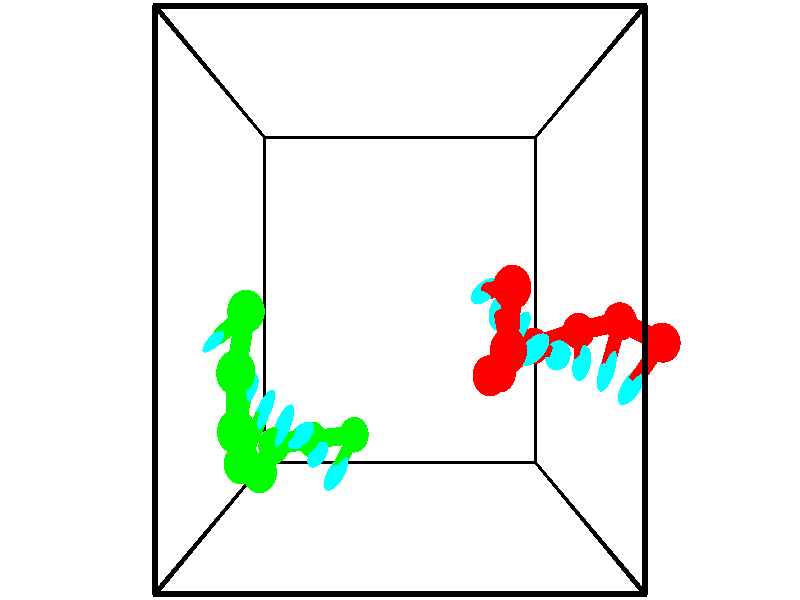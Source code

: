 // switches for output
#declare DRAW_BASES = 1; // possible values are 0, 1; only relevant for DNA ribbons
#declare DRAW_BASES_TYPE = 3; // possible values are 1, 2, 3; only relevant for DNA ribbons
#declare DRAW_FOG = 0; // set to 1 to enable fog

#include "colors.inc"

#include "transforms.inc"
background { rgb <1, 1, 1>}

#default {
   normal{
       ripples 0.25
       frequency 0.20
       turbulence 0.2
       lambda 5
   }
	finish {
		phong 0.1
		phong_size 40.
	}
}

// original window dimensions: 1024x640


// camera settings

camera {
	sky <-0, 1, 0>
	up <-0, 1, 0>
	right 1.6 * <1, 0, 0>
	location <2.5, 2.5, 11.1562>
	look_at <2.5, 2.5, 2.5>
	direction <0, 0, -8.6562>
	angle 67.0682
}


# declare cpy_camera_pos = <2.5, 2.5, 11.1562>;
# if (DRAW_FOG = 1)
fog {
	fog_type 2
	up vnormalize(cpy_camera_pos)
	color rgbt<1,1,1,0.3>
	distance 1e-5
	fog_alt 3e-3
	fog_offset 4
}
# end


// LIGHTS

# declare lum = 6;
global_settings {
	ambient_light rgb lum * <0.05, 0.05, 0.05>
	max_trace_level 15
}# declare cpy_direct_light_amount = 0.25;
light_source
{	1000 * <-1, -1, 1>,
	rgb lum * cpy_direct_light_amount
	parallel
}

light_source
{	1000 * <1, 1, -1>,
	rgb lum * cpy_direct_light_amount
	parallel
}

// strand 0

// nucleotide -1

// particle -1
sphere {
	<3.989955, 2.639853, 3.136095> 0.250000
	pigment { color rgbt <1,0,0,0> }
	no_shadow
}
cylinder {
	<3.833229, 2.620930, 2.768564>,  <3.739194, 2.609576, 2.548045>, 0.100000
	pigment { color rgbt <1,0,0,0> }
	no_shadow
}
cylinder {
	<3.833229, 2.620930, 2.768564>,  <3.989955, 2.639853, 3.136095>, 0.100000
	pigment { color rgbt <1,0,0,0> }
	no_shadow
}

// particle -1
sphere {
	<3.833229, 2.620930, 2.768564> 0.100000
	pigment { color rgbt <1,0,0,0> }
	no_shadow
}
sphere {
	0, 1
	scale<0.080000,0.200000,0.300000>
	matrix <0.687782, -0.678384, -0.258361,
		-0.611095, -0.733183, 0.298338,
		-0.391814, -0.047308, -0.918827,
		3.715685, 2.606737, 2.492915>
	pigment { color rgbt <0,1,1,0> }
	no_shadow
}
cylinder {
	<3.981869, 1.929894, 2.910791>,  <3.989955, 2.639853, 3.136095>, 0.130000
	pigment { color rgbt <1,0,0,0> }
	no_shadow
}

// nucleotide -1

// particle -1
sphere {
	<3.981869, 1.929894, 2.910791> 0.250000
	pigment { color rgbt <1,0,0,0> }
	no_shadow
}
cylinder {
	<3.971157, 2.167437, 2.589140>,  <3.964730, 2.309962, 2.396150>, 0.100000
	pigment { color rgbt <1,0,0,0> }
	no_shadow
}
cylinder {
	<3.971157, 2.167437, 2.589140>,  <3.981869, 1.929894, 2.910791>, 0.100000
	pigment { color rgbt <1,0,0,0> }
	no_shadow
}

// particle -1
sphere {
	<3.971157, 2.167437, 2.589140> 0.100000
	pigment { color rgbt <1,0,0,0> }
	no_shadow
}
sphere {
	0, 1
	scale<0.080000,0.200000,0.300000>
	matrix <0.679338, -0.579307, -0.450448,
		-0.733337, -0.558336, -0.387915,
		-0.026779, 0.593856, -0.804126,
		3.963123, 2.345593, 2.347903>
	pigment { color rgbt <0,1,1,0> }
	no_shadow
}
cylinder {
	<3.817625, 1.572474, 2.299289>,  <3.981869, 1.929894, 2.910791>, 0.130000
	pigment { color rgbt <1,0,0,0> }
	no_shadow
}

// nucleotide -1

// particle -1
sphere {
	<3.817625, 1.572474, 2.299289> 0.250000
	pigment { color rgbt <1,0,0,0> }
	no_shadow
}
cylinder {
	<4.057907, 1.882349, 2.220281>,  <4.202076, 2.068274, 2.172876>, 0.100000
	pigment { color rgbt <1,0,0,0> }
	no_shadow
}
cylinder {
	<4.057907, 1.882349, 2.220281>,  <3.817625, 1.572474, 2.299289>, 0.100000
	pigment { color rgbt <1,0,0,0> }
	no_shadow
}

// particle -1
sphere {
	<4.057907, 1.882349, 2.220281> 0.100000
	pigment { color rgbt <1,0,0,0> }
	no_shadow
}
sphere {
	0, 1
	scale<0.080000,0.200000,0.300000>
	matrix <0.709961, -0.630503, -0.313720,
		-0.367572, 0.048222, -0.928744,
		0.600704, 0.774687, -0.197520,
		4.238119, 2.114755, 2.161025>
	pigment { color rgbt <0,1,1,0> }
	no_shadow
}
cylinder {
	<4.073568, 1.535583, 1.620632>,  <3.817625, 1.572474, 2.299289>, 0.130000
	pigment { color rgbt <1,0,0,0> }
	no_shadow
}

// nucleotide -1

// particle -1
sphere {
	<4.073568, 1.535583, 1.620632> 0.250000
	pigment { color rgbt <1,0,0,0> }
	no_shadow
}
cylinder {
	<4.326202, 1.728607, 1.863362>,  <4.477783, 1.844422, 2.008999>, 0.100000
	pigment { color rgbt <1,0,0,0> }
	no_shadow
}
cylinder {
	<4.326202, 1.728607, 1.863362>,  <4.073568, 1.535583, 1.620632>, 0.100000
	pigment { color rgbt <1,0,0,0> }
	no_shadow
}

// particle -1
sphere {
	<4.326202, 1.728607, 1.863362> 0.100000
	pigment { color rgbt <1,0,0,0> }
	no_shadow
}
sphere {
	0, 1
	scale<0.080000,0.200000,0.300000>
	matrix <0.766399, -0.506889, -0.394583,
		0.117182, 0.714282, -0.689978,
		0.631586, 0.482560, 0.606823,
		4.515678, 1.873375, 2.045408>
	pigment { color rgbt <0,1,1,0> }
	no_shadow
}
cylinder {
	<4.695613, 1.871063, 1.231094>,  <4.073568, 1.535583, 1.620632>, 0.130000
	pigment { color rgbt <1,0,0,0> }
	no_shadow
}

// nucleotide -1

// particle -1
sphere {
	<4.695613, 1.871063, 1.231094> 0.250000
	pigment { color rgbt <1,0,0,0> }
	no_shadow
}
cylinder {
	<4.822723, 1.826366, 1.607718>,  <4.898990, 1.799548, 1.833692>, 0.100000
	pigment { color rgbt <1,0,0,0> }
	no_shadow
}
cylinder {
	<4.822723, 1.826366, 1.607718>,  <4.695613, 1.871063, 1.231094>, 0.100000
	pigment { color rgbt <1,0,0,0> }
	no_shadow
}

// particle -1
sphere {
	<4.822723, 1.826366, 1.607718> 0.100000
	pigment { color rgbt <1,0,0,0> }
	no_shadow
}
sphere {
	0, 1
	scale<0.080000,0.200000,0.300000>
	matrix <0.853996, -0.397720, -0.335424,
		0.411958, 0.910677, -0.030958,
		0.317775, -0.111742, 0.941558,
		4.918056, 1.792844, 1.890185>
	pigment { color rgbt <0,1,1,0> }
	no_shadow
}
cylinder {
	<5.425589, 2.074825, 1.255301>,  <4.695613, 1.871063, 1.231094>, 0.130000
	pigment { color rgbt <1,0,0,0> }
	no_shadow
}

// nucleotide -1

// particle -1
sphere {
	<5.425589, 2.074825, 1.255301> 0.250000
	pigment { color rgbt <1,0,0,0> }
	no_shadow
}
cylinder {
	<5.357544, 1.855307, 1.582688>,  <5.316717, 1.723596, 1.779119>, 0.100000
	pigment { color rgbt <1,0,0,0> }
	no_shadow
}
cylinder {
	<5.357544, 1.855307, 1.582688>,  <5.425589, 2.074825, 1.255301>, 0.100000
	pigment { color rgbt <1,0,0,0> }
	no_shadow
}

// particle -1
sphere {
	<5.357544, 1.855307, 1.582688> 0.100000
	pigment { color rgbt <1,0,0,0> }
	no_shadow
}
sphere {
	0, 1
	scale<0.080000,0.200000,0.300000>
	matrix <0.864933, -0.481132, -0.142838,
		0.472179, 0.683619, 0.556517,
		-0.170111, -0.548796, 0.818465,
		5.306510, 1.690668, 1.828227>
	pigment { color rgbt <0,1,1,0> }
	no_shadow
}
cylinder {
	<5.953249, 2.220297, 1.676385>,  <5.425589, 2.074825, 1.255301>, 0.130000
	pigment { color rgbt <1,0,0,0> }
	no_shadow
}

// nucleotide -1

// particle -1
sphere {
	<5.953249, 2.220297, 1.676385> 0.250000
	pigment { color rgbt <1,0,0,0> }
	no_shadow
}
cylinder {
	<5.799175, 1.866556, 1.781878>,  <5.706731, 1.654312, 1.845174>, 0.100000
	pigment { color rgbt <1,0,0,0> }
	no_shadow
}
cylinder {
	<5.799175, 1.866556, 1.781878>,  <5.953249, 2.220297, 1.676385>, 0.100000
	pigment { color rgbt <1,0,0,0> }
	no_shadow
}

// particle -1
sphere {
	<5.799175, 1.866556, 1.781878> 0.100000
	pigment { color rgbt <1,0,0,0> }
	no_shadow
}
sphere {
	0, 1
	scale<0.080000,0.200000,0.300000>
	matrix <0.903882, -0.419166, -0.085429,
		0.186097, 0.205478, 0.960805,
		-0.385183, -0.884353, 0.263733,
		5.683620, 1.601250, 1.860998>
	pigment { color rgbt <0,1,1,0> }
	no_shadow
}
cylinder {
	<6.436992, 1.966888, 2.094971>,  <5.953249, 2.220297, 1.676385>, 0.130000
	pigment { color rgbt <1,0,0,0> }
	no_shadow
}

// nucleotide -1

// particle -1
sphere {
	<6.436992, 1.966888, 2.094971> 0.250000
	pigment { color rgbt <1,0,0,0> }
	no_shadow
}
cylinder {
	<6.212002, 1.648914, 2.004018>,  <6.077008, 1.458130, 1.949446>, 0.100000
	pigment { color rgbt <1,0,0,0> }
	no_shadow
}
cylinder {
	<6.212002, 1.648914, 2.004018>,  <6.436992, 1.966888, 2.094971>, 0.100000
	pigment { color rgbt <1,0,0,0> }
	no_shadow
}

// particle -1
sphere {
	<6.212002, 1.648914, 2.004018> 0.100000
	pigment { color rgbt <1,0,0,0> }
	no_shadow
}
sphere {
	0, 1
	scale<0.080000,0.200000,0.300000>
	matrix <0.826146, -0.529290, -0.193225,
		0.033250, -0.296535, 0.954443,
		-0.562475, -0.794933, -0.227382,
		6.043259, 1.410434, 1.935803>
	pigment { color rgbt <0,1,1,0> }
	no_shadow
}
// strand 1

// nucleotide -1

// particle -1
sphere {
	<1.711637, 0.575782, 0.807259> 0.250000
	pigment { color rgbt <0,1,0,0> }
	no_shadow
}
cylinder {
	<1.566170, 0.331499, 1.088622>,  <1.478889, 0.184930, 1.257440>, 0.100000
	pigment { color rgbt <0,1,0,0> }
	no_shadow
}
cylinder {
	<1.566170, 0.331499, 1.088622>,  <1.711637, 0.575782, 0.807259>, 0.100000
	pigment { color rgbt <0,1,0,0> }
	no_shadow
}

// particle -1
sphere {
	<1.566170, 0.331499, 1.088622> 0.100000
	pigment { color rgbt <0,1,0,0> }
	no_shadow
}
sphere {
	0, 1
	scale<0.080000,0.200000,0.300000>
	matrix <-0.511239, 0.762079, 0.397330,
		-0.778704, -0.215113, -0.589361,
		-0.363668, -0.610706, 0.703408,
		1.457069, 0.148287, 1.299645>
	pigment { color rgbt <0,1,1,0> }
	no_shadow
}
cylinder {
	<0.990729, 0.504321, 0.789622>,  <1.711637, 0.575782, 0.807259>, 0.130000
	pigment { color rgbt <0,1,0,0> }
	no_shadow
}

// nucleotide -1

// particle -1
sphere {
	<0.990729, 0.504321, 0.789622> 0.250000
	pigment { color rgbt <0,1,0,0> }
	no_shadow
}
cylinder {
	<1.097672, 0.463493, 1.172893>,  <1.161837, 0.438996, 1.402855>, 0.100000
	pigment { color rgbt <0,1,0,0> }
	no_shadow
}
cylinder {
	<1.097672, 0.463493, 1.172893>,  <0.990729, 0.504321, 0.789622>, 0.100000
	pigment { color rgbt <0,1,0,0> }
	no_shadow
}

// particle -1
sphere {
	<1.097672, 0.463493, 1.172893> 0.100000
	pigment { color rgbt <0,1,0,0> }
	no_shadow
}
sphere {
	0, 1
	scale<0.080000,0.200000,0.300000>
	matrix <-0.606152, 0.755176, 0.249578,
		-0.749066, -0.647527, 0.140031,
		0.267357, -0.102070, 0.958177,
		1.177879, 0.432872, 1.460346>
	pigment { color rgbt <0,1,1,0> }
	no_shadow
}
cylinder {
	<0.417549, 0.495908, 1.190225>,  <0.990729, 0.504321, 0.789622>, 0.130000
	pigment { color rgbt <0,1,0,0> }
	no_shadow
}

// nucleotide -1

// particle -1
sphere {
	<0.417549, 0.495908, 1.190225> 0.250000
	pigment { color rgbt <0,1,0,0> }
	no_shadow
}
cylinder {
	<0.709938, 0.621191, 1.432738>,  <0.885372, 0.696361, 1.578246>, 0.100000
	pigment { color rgbt <0,1,0,0> }
	no_shadow
}
cylinder {
	<0.709938, 0.621191, 1.432738>,  <0.417549, 0.495908, 1.190225>, 0.100000
	pigment { color rgbt <0,1,0,0> }
	no_shadow
}

// particle -1
sphere {
	<0.709938, 0.621191, 1.432738> 0.100000
	pigment { color rgbt <0,1,0,0> }
	no_shadow
}
sphere {
	0, 1
	scale<0.080000,0.200000,0.300000>
	matrix <-0.633449, 0.641877, 0.432130,
		-0.253813, -0.699924, 0.667597,
		0.730973, 0.313208, 0.606283,
		0.929230, 0.715153, 1.614623>
	pigment { color rgbt <0,1,1,0> }
	no_shadow
}
cylinder {
	<0.356410, 0.287525, 1.895011>,  <0.417549, 0.495908, 1.190225>, 0.130000
	pigment { color rgbt <0,1,0,0> }
	no_shadow
}

// nucleotide -1

// particle -1
sphere {
	<0.356410, 0.287525, 1.895011> 0.250000
	pigment { color rgbt <0,1,0,0> }
	no_shadow
}
cylinder {
	<0.555931, 0.634110, 1.903364>,  <0.675644, 0.842061, 1.908376>, 0.100000
	pigment { color rgbt <0,1,0,0> }
	no_shadow
}
cylinder {
	<0.555931, 0.634110, 1.903364>,  <0.356410, 0.287525, 1.895011>, 0.100000
	pigment { color rgbt <0,1,0,0> }
	no_shadow
}

// particle -1
sphere {
	<0.555931, 0.634110, 1.903364> 0.100000
	pigment { color rgbt <0,1,0,0> }
	no_shadow
}
sphere {
	0, 1
	scale<0.080000,0.200000,0.300000>
	matrix <-0.754304, 0.422118, 0.502834,
		0.426892, -0.266534, 0.864131,
		0.498787, 0.866474, 0.020849,
		0.705572, 0.894049, 1.909629>
	pigment { color rgbt <0,1,1,0> }
	no_shadow
}
cylinder {
	<0.221611, 0.543806, 2.460676>,  <0.356410, 0.287525, 1.895011>, 0.130000
	pigment { color rgbt <0,1,0,0> }
	no_shadow
}

// nucleotide -1

// particle -1
sphere {
	<0.221611, 0.543806, 2.460676> 0.250000
	pigment { color rgbt <0,1,0,0> }
	no_shadow
}
cylinder {
	<0.359879, 0.871290, 2.277274>,  <0.442839, 1.067780, 2.167233>, 0.100000
	pigment { color rgbt <0,1,0,0> }
	no_shadow
}
cylinder {
	<0.359879, 0.871290, 2.277274>,  <0.221611, 0.543806, 2.460676>, 0.100000
	pigment { color rgbt <0,1,0,0> }
	no_shadow
}

// particle -1
sphere {
	<0.359879, 0.871290, 2.277274> 0.100000
	pigment { color rgbt <0,1,0,0> }
	no_shadow
}
sphere {
	0, 1
	scale<0.080000,0.200000,0.300000>
	matrix <-0.731073, 0.541291, 0.415374,
		0.588256, 0.191619, 0.785645,
		0.345669, 0.818710, -0.458505,
		0.463579, 1.116903, 2.139723>
	pigment { color rgbt <0,1,1,0> }
	no_shadow
}
cylinder {
	<0.275732, 1.016759, 2.959861>,  <0.221611, 0.543806, 2.460676>, 0.130000
	pigment { color rgbt <0,1,0,0> }
	no_shadow
}

// nucleotide -1

// particle -1
sphere {
	<0.275732, 1.016759, 2.959861> 0.250000
	pigment { color rgbt <0,1,0,0> }
	no_shadow
}
cylinder {
	<0.270927, 1.236831, 2.625877>,  <0.268044, 1.368875, 2.425487>, 0.100000
	pigment { color rgbt <0,1,0,0> }
	no_shadow
}
cylinder {
	<0.270927, 1.236831, 2.625877>,  <0.275732, 1.016759, 2.959861>, 0.100000
	pigment { color rgbt <0,1,0,0> }
	no_shadow
}

// particle -1
sphere {
	<0.270927, 1.236831, 2.625877> 0.100000
	pigment { color rgbt <0,1,0,0> }
	no_shadow
}
sphere {
	0, 1
	scale<0.080000,0.200000,0.300000>
	matrix <-0.511540, 0.714099, 0.477902,
		0.859176, 0.432856, 0.272861,
		-0.012013, 0.550181, -0.834959,
		0.267324, 1.401886, 2.375390>
	pigment { color rgbt <0,1,1,0> }
	no_shadow
}
cylinder {
	<0.330199, 1.702078, 3.170626>,  <0.275732, 1.016759, 2.959861>, 0.130000
	pigment { color rgbt <0,1,0,0> }
	no_shadow
}

// nucleotide -1

// particle -1
sphere {
	<0.330199, 1.702078, 3.170626> 0.250000
	pigment { color rgbt <0,1,0,0> }
	no_shadow
}
cylinder {
	<0.230438, 1.737303, 2.784871>,  <0.170582, 1.758438, 2.553418>, 0.100000
	pigment { color rgbt <0,1,0,0> }
	no_shadow
}
cylinder {
	<0.230438, 1.737303, 2.784871>,  <0.330199, 1.702078, 3.170626>, 0.100000
	pigment { color rgbt <0,1,0,0> }
	no_shadow
}

// particle -1
sphere {
	<0.230438, 1.737303, 2.784871> 0.100000
	pigment { color rgbt <0,1,0,0> }
	no_shadow
}
sphere {
	0, 1
	scale<0.080000,0.200000,0.300000>
	matrix <-0.594614, 0.772097, 0.224278,
		0.764351, 0.629374, -0.140199,
		-0.249402, 0.088062, -0.964388,
		0.155618, 1.763721, 2.495555>
	pigment { color rgbt <0,1,1,0> }
	no_shadow
}
cylinder {
	<0.379068, 2.368630, 2.837604>,  <0.330199, 1.702078, 3.170626>, 0.130000
	pigment { color rgbt <0,1,0,0> }
	no_shadow
}

// nucleotide -1

// particle -1
sphere {
	<0.379068, 2.368630, 2.837604> 0.250000
	pigment { color rgbt <0,1,0,0> }
	no_shadow
}
cylinder {
	<0.089684, 2.181736, 2.634314>,  <-0.083947, 2.069599, 2.512339>, 0.100000
	pigment { color rgbt <0,1,0,0> }
	no_shadow
}
cylinder {
	<0.089684, 2.181736, 2.634314>,  <0.379068, 2.368630, 2.837604>, 0.100000
	pigment { color rgbt <0,1,0,0> }
	no_shadow
}

// particle -1
sphere {
	<0.089684, 2.181736, 2.634314> 0.100000
	pigment { color rgbt <0,1,0,0> }
	no_shadow
}
sphere {
	0, 1
	scale<0.080000,0.200000,0.300000>
	matrix <-0.608445, 0.779365, 0.149615,
		0.326188, 0.417468, -0.848128,
		-0.723461, -0.467237, -0.508226,
		-0.127355, 2.041564, 2.481846>
	pigment { color rgbt <0,1,1,0> }
	no_shadow
}
// box output
cylinder {
	<0.000000, 0.000000, 0.000000>,  <5.000000, 0.000000, 0.000000>, 0.025000
	pigment { color rgbt <0,0,0,0> }
	no_shadow
}
cylinder {
	<0.000000, 0.000000, 0.000000>,  <0.000000, 5.000000, 0.000000>, 0.025000
	pigment { color rgbt <0,0,0,0> }
	no_shadow
}
cylinder {
	<0.000000, 0.000000, 0.000000>,  <0.000000, 0.000000, 5.000000>, 0.025000
	pigment { color rgbt <0,0,0,0> }
	no_shadow
}
cylinder {
	<5.000000, 5.000000, 5.000000>,  <0.000000, 5.000000, 5.000000>, 0.025000
	pigment { color rgbt <0,0,0,0> }
	no_shadow
}
cylinder {
	<5.000000, 5.000000, 5.000000>,  <5.000000, 0.000000, 5.000000>, 0.025000
	pigment { color rgbt <0,0,0,0> }
	no_shadow
}
cylinder {
	<5.000000, 5.000000, 5.000000>,  <5.000000, 5.000000, 0.000000>, 0.025000
	pigment { color rgbt <0,0,0,0> }
	no_shadow
}
cylinder {
	<0.000000, 0.000000, 5.000000>,  <0.000000, 5.000000, 5.000000>, 0.025000
	pigment { color rgbt <0,0,0,0> }
	no_shadow
}
cylinder {
	<0.000000, 0.000000, 5.000000>,  <5.000000, 0.000000, 5.000000>, 0.025000
	pigment { color rgbt <0,0,0,0> }
	no_shadow
}
cylinder {
	<5.000000, 5.000000, 0.000000>,  <0.000000, 5.000000, 0.000000>, 0.025000
	pigment { color rgbt <0,0,0,0> }
	no_shadow
}
cylinder {
	<5.000000, 5.000000, 0.000000>,  <5.000000, 0.000000, 0.000000>, 0.025000
	pigment { color rgbt <0,0,0,0> }
	no_shadow
}
cylinder {
	<5.000000, 0.000000, 5.000000>,  <5.000000, 0.000000, 0.000000>, 0.025000
	pigment { color rgbt <0,0,0,0> }
	no_shadow
}
cylinder {
	<0.000000, 5.000000, 0.000000>,  <0.000000, 5.000000, 5.000000>, 0.025000
	pigment { color rgbt <0,0,0,0> }
	no_shadow
}
// end of box output

